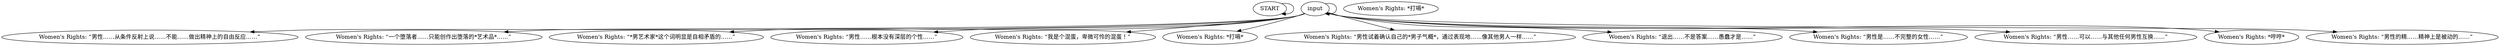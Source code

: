 # COAST / WOMENS RIGHTS second stage barks
# Barks for WR protester post-mercenary tribunal. The Women's Rights protester is drunk, lying in the sand. He uses the tare drunk/working class drunk idle animation.
# ==================================================
digraph G {
	  0 [label="START"];
	  1 [label="input"];
	  2 [label="Women's Rights: “男性……从条件反射上说……不能……做出精神上的自由反应……”"];
	  3 [label="Women's Rights: “一个堕落者……只能创作出堕落的*艺术品*……”"];
	  4 [label="Women's Rights: “*男艺术家*这个词明显是自相矛盾的……”"];
	  5 [label="Women's Rights: “男性……根本没有深层的个性……”"];
	  6 [label="Women's Rights: “我是个混蛋，卑微可怜的混蛋！”"];
	  7 [label="Women's Rights: *打嗝*"];
	  8 [label="Women's Rights: *打嗝*"];
	  9 [label="Women's Rights: “男性试着确认自己的*男子气概*，通过表现地……像其他男人一样……”"];
	  10 [label="Women's Rights: “退出……不是答案……愚蠢才是……”"];
	  11 [label="Women's Rights: “男性是……不完整的女性……”"];
	  12 [label="Women's Rights: “男性……可以……与其他任何男性互换……”"];
	  13 [label="Women's Rights: *哼哼*"];
	  14 [label="Women's Rights: “男性的精……精神上是被动的……”"];
	  0 -> 0
	  1 -> 1
	  1 -> 2
	  1 -> 3
	  1 -> 4
	  1 -> 5
	  1 -> 6
	  1 -> 8
	  1 -> 9
	  1 -> 10
	  1 -> 11
	  1 -> 12
	  1 -> 13
	  1 -> 14
}

